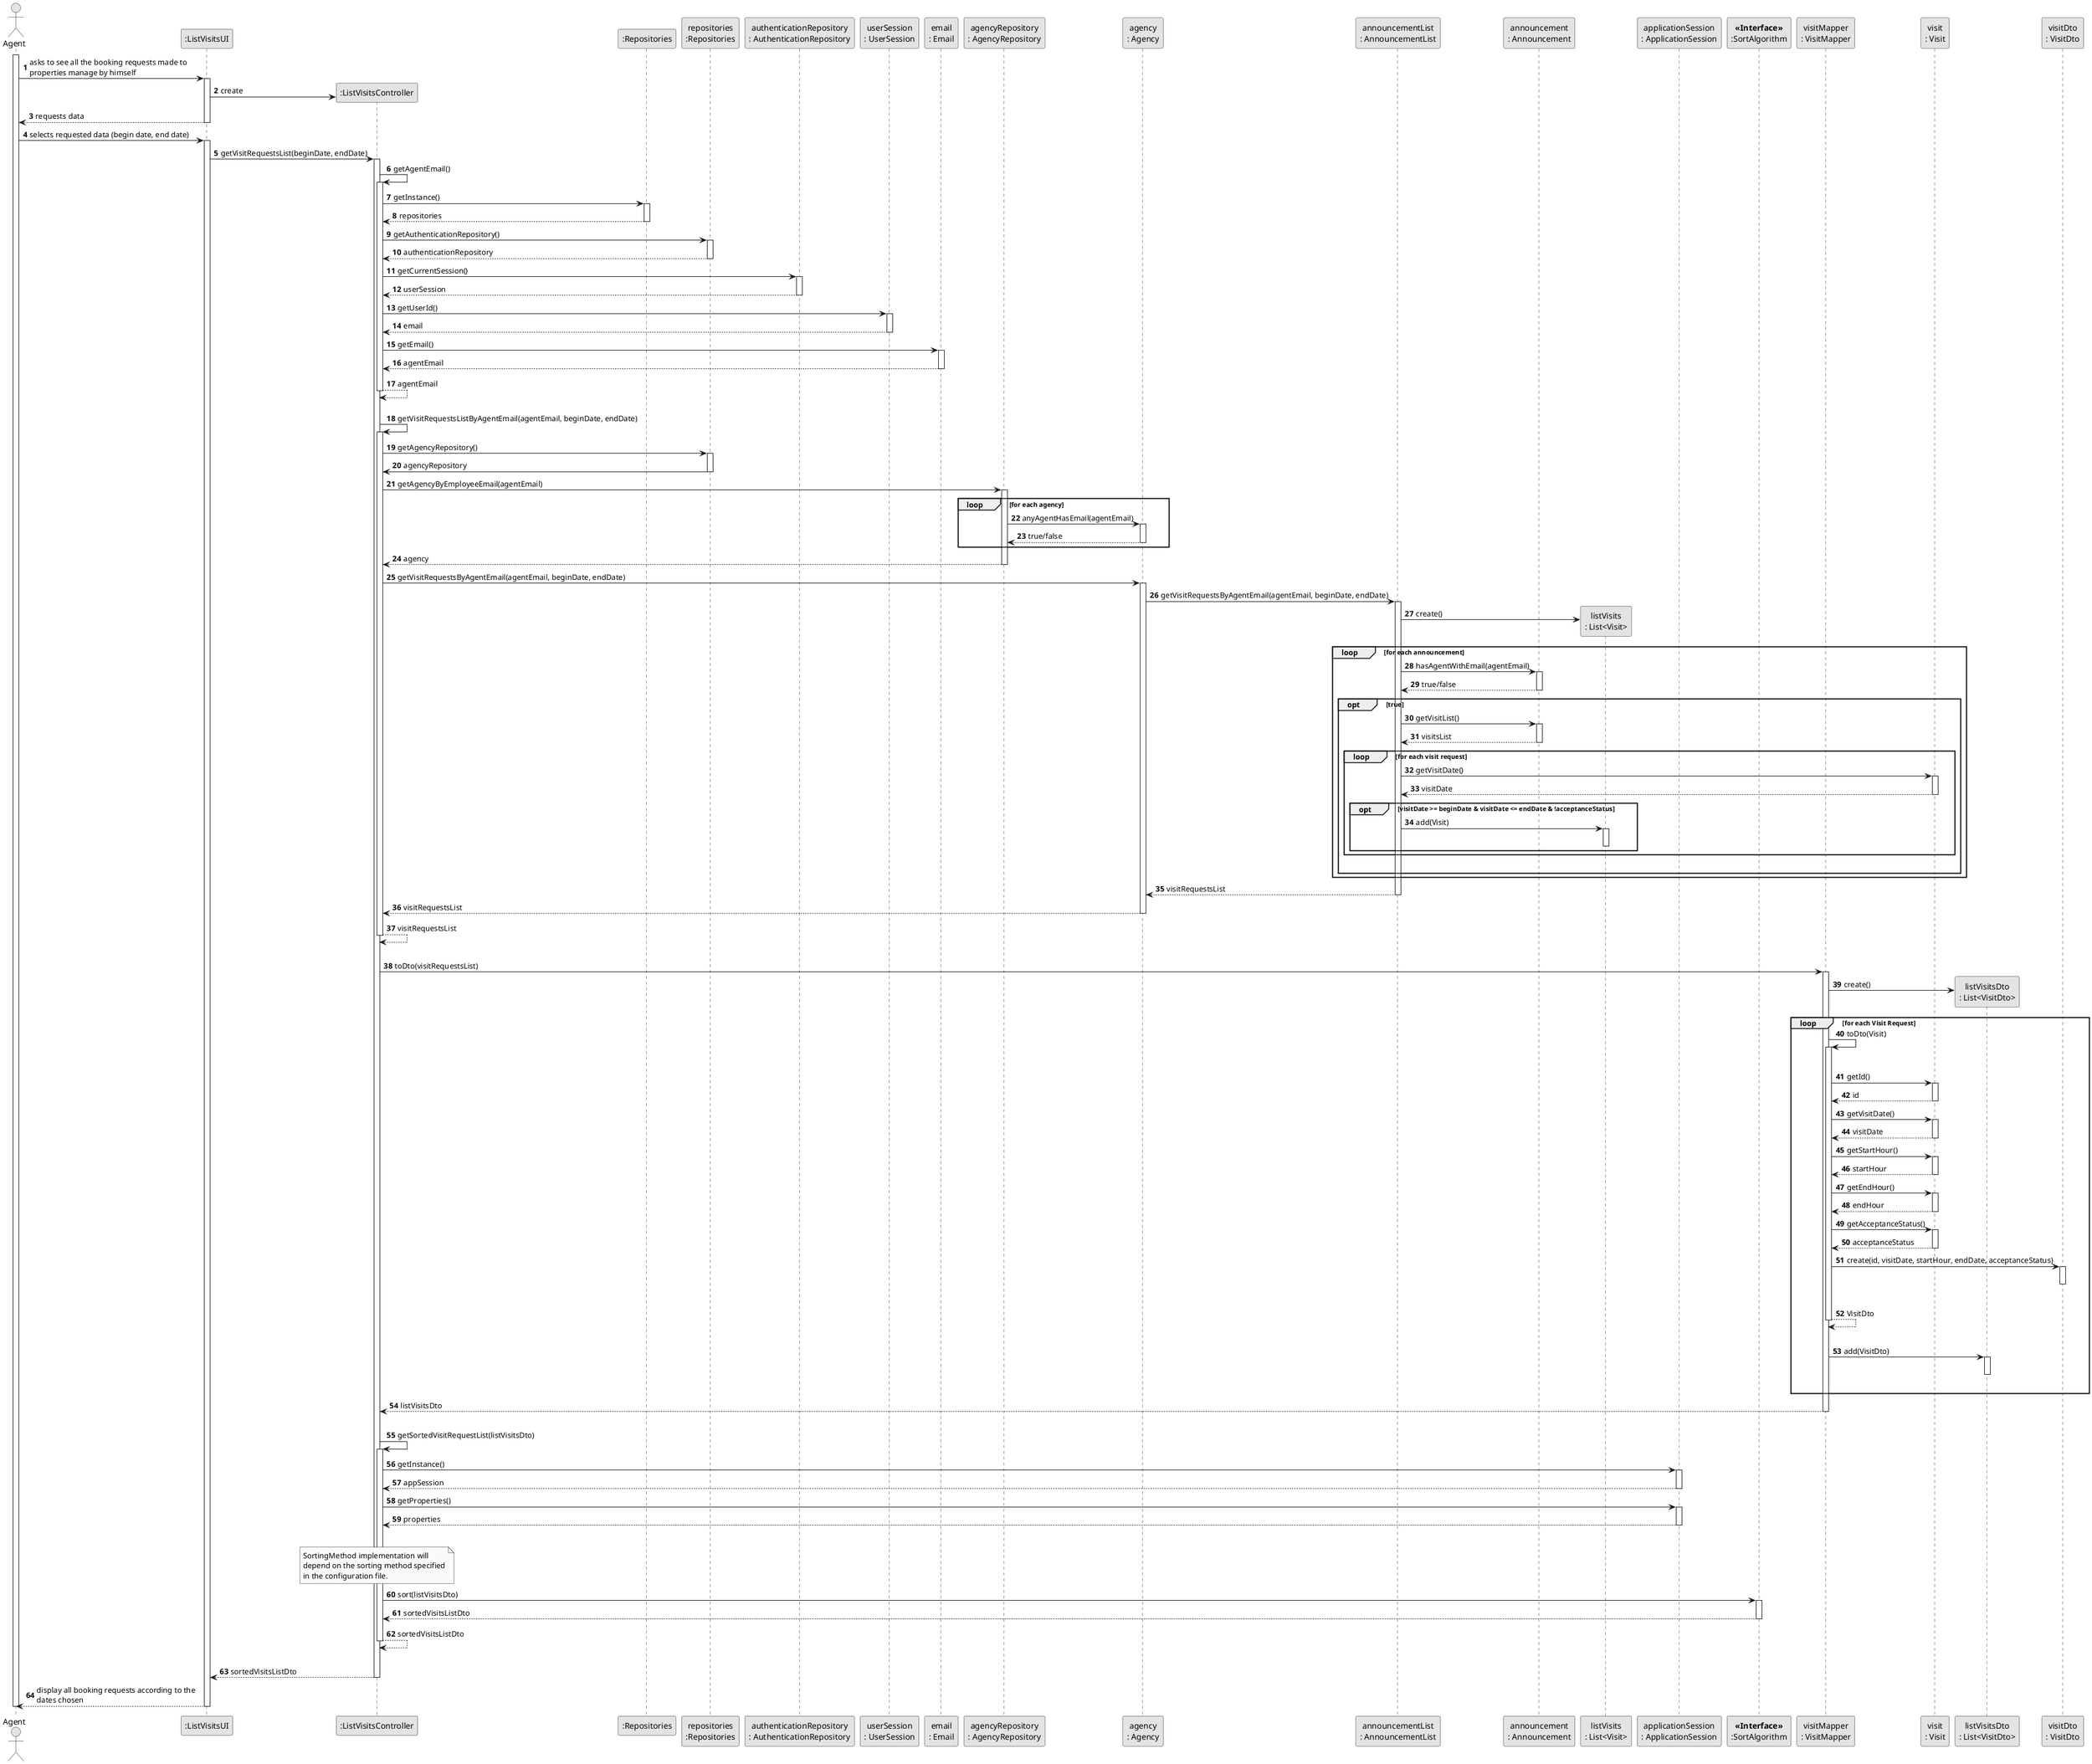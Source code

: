 @startuml
skinparam monochrome true
skinparam packageStyle rectangle
skinparam shadowing false

autonumber

'hide footbox
actor "Agent" as ADM
participant ":ListVisitsUI" as UI
participant ":ListVisitsController" as CTRL
participant ":Repositories" as RepositorySingleton
participant "repositories\n:Repositories" as PLAT
participant "authenticationRepository\n: AuthenticationRepository" as AuthRep
participant "userSession\n: UserSession" as SESSION
participant "email\n: Email" as Email
participant "agencyRepository\n: AgencyRepository" as AgRep
participant "agency\n: Agency" as AGENCY
participant "announcementList\n: AnnouncementList" as AnnList
participant "announcement\n: Announcement" as Announce
participant "listVisits\n: List<Visit>" as VisitList
participant "applicationSession\n: ApplicationSession" as AppSess
participant "<b><<Interface>></b>\n:SortAlgorithm" as SORTALG
participant "visitMapper\n: VisitMapper" as VisitMapper
participant "visit\n: Visit" as Visit
participant "listVisitsDto\n: List<VisitDto>" as VisitDtoList
participant "visitDto\n: VisitDto" as VisitDto

activate ADM

        ADM -> UI : asks to see all the booking requests made to \nproperties manage by himself
        activate UI

            UI -> CTRL** : create

            UI --> ADM : requests data
        deactivate UI

    ADM -> UI : selects requested data (begin date, end date)
    activate UI

    UI -> CTRL : getVisitRequestsList(beginDate, endDate)
    activate CTRL

        CTRL -> CTRL : getAgentEmail()
        activate CTRL

        CTRL -> RepositorySingleton : getInstance()
        activate RepositorySingleton

        RepositorySingleton --> CTRL : repositories
        deactivate RepositorySingleton

         CTRL -> PLAT : getAuthenticationRepository()
         activate PLAT

         PLAT --> CTRL : authenticationRepository
         deactivate PLAT

         CTRL -> AuthRep : getCurrentSession()
         activate AuthRep

         AuthRep --> CTRL : userSession
         deactivate AuthRep

         CTRL -> SESSION : getUserId()
         activate SESSION

         SESSION --> CTRL : email
         deactivate SESSION

        CTRL -> Email : getEmail()
        activate Email

        Email --> CTRL : agentEmail
        deactivate Email

        CTRL --> CTRL : agentEmail
        deactivate CTRL
        |||

        CTRL -> CTRL: getVisitRequestsListByAgentEmail(agentEmail, beginDate, endDate)
        activate CTRL

        CTRL -> PLAT :  getAgencyRepository()
        activate PLAT

        PLAT -> CTRL : agencyRepository
        deactivate PLAT
        CTRL -> AgRep: getAgencyByEmployeeEmail(agentEmail)
        activate AgRep

         loop for each agency
             AgRep -> AGENCY : anyAgentHasEmail(agentEmail)
             activate AGENCY

                  AGENCY --> AgRep : true/false
             deactivate AGENCY
         end
         AgRep --> CTRL : agency
        deactivate AgRep

        CTRL -> AGENCY: getVisitRequestsByAgentEmail(agentEmail, beginDate, endDate)
        activate AGENCY

        AGENCY -> AnnList : getVisitRequestsByAgentEmail(agentEmail, beginDate, endDate)
             activate AnnList

             AnnList -> VisitList**: create()


             loop for each announcement
             AnnList -> Announce : hasAgentWithEmail(agentEmail)
             activate Announce

             Announce --> AnnList : true/false
             deactivate Announce

                 opt true
                 AnnList -> Announce : getVisitList()
                 activate Announce

                 Announce --> AnnList : visitsList
                 deactivate Announce

                 loop for each visit request

                 AnnList -> Visit : getVisitDate()
                 activate Visit

                 Visit --> AnnList : visitDate
                 deactivate Visit

                 opt visitDate >= beginDate & visitDate <= endDate & !acceptanceStatus
                           AnnList -> VisitList : add(Visit)
                            activate VisitList
                            deactivate VisitList
                    end loop
                end opt

                 |||
                 end opt
             end loop

             AnnList --> AGENCY : visitRequestsList
             deactivate AnnList


        AGENCY --> CTRL : visitRequestsList
        deactivate AGENCY

        CTRL --> CTRL: visitRequestsList
        deactivate CTRL
        |||

        CTRL -> VisitMapper : toDto(visitRequestsList)
             activate VisitMapper

             VisitMapper -> VisitDtoList**: create()

                    loop for each Visit Request

                    VisitMapper -> VisitMapper : toDto(Visit)
                    activate VisitMapper
                         |||

                        VisitMapper -> Visit : getId()
                        activate Visit

                        Visit --> VisitMapper : id
                        deactivate Visit

                        VisitMapper -> Visit : getVisitDate()
                        activate Visit

                        Visit --> VisitMapper : visitDate
                        deactivate Visit

                        VisitMapper -> Visit : getStartHour()
                        activate Visit

                        Visit --> VisitMapper : startHour
                        deactivate Visit

                        VisitMapper -> Visit : getEndHour()
                        activate Visit

                        Visit --> VisitMapper : endHour
                        deactivate Visit

                        VisitMapper -> Visit : getAcceptanceStatus()
                        activate Visit

                        Visit --> VisitMapper : acceptanceStatus
                        deactivate Visit

                        VisitMapper -> VisitDto : create(id, visitDate, startHour, endDate, acceptanceStatus)
                        activate VisitDto
                        deactivate VisitDto

                    |||
                    VisitMapper --> VisitMapper: VisitDto
                    deactivate VisitMapper
                    |||
                    VisitMapper -> VisitDtoList: add(VisitDto)
                    activate VisitDtoList
                    deactivate VisitDtoList

                    |||
                    end loop

                 VisitMapper --> CTRL : listVisitsDto
                 deactivate VisitMapper
                 |||

                 CTRL -> CTRL : getSortedVisitRequestList(listVisitsDto)
                 activate CTRL

                 CTRL -> AppSess : getInstance()
                 activate AppSess

                 AppSess --> CTRL : appSession
                 deactivate AppSess

                 CTRL -> AppSess : getProperties()
                  activate AppSess

                  AppSess --> CTRL : properties
                  deactivate AppSess
                  |||

                 note over CTRL
                 SortingMethod implementation will
                 depend on the sorting method specified
                 in the configuration file.
                 end note

                 CTRL -> SORTALG : sort(listVisitsDto)
                 activate SORTALG

                 SORTALG --> CTRL : sortedVisitsListDto
                 deactivate SORTALG

                 CTRL --> CTRL : sortedVisitsListDto
                 deactivate CTRL
                 |||

             CTRL --> UI: sortedVisitsListDto
             deactivate CTRL

        UI --> ADM : display all booking requests according to the \ndates chosen
    deactivate UI

deactivate ADM

@enduml
